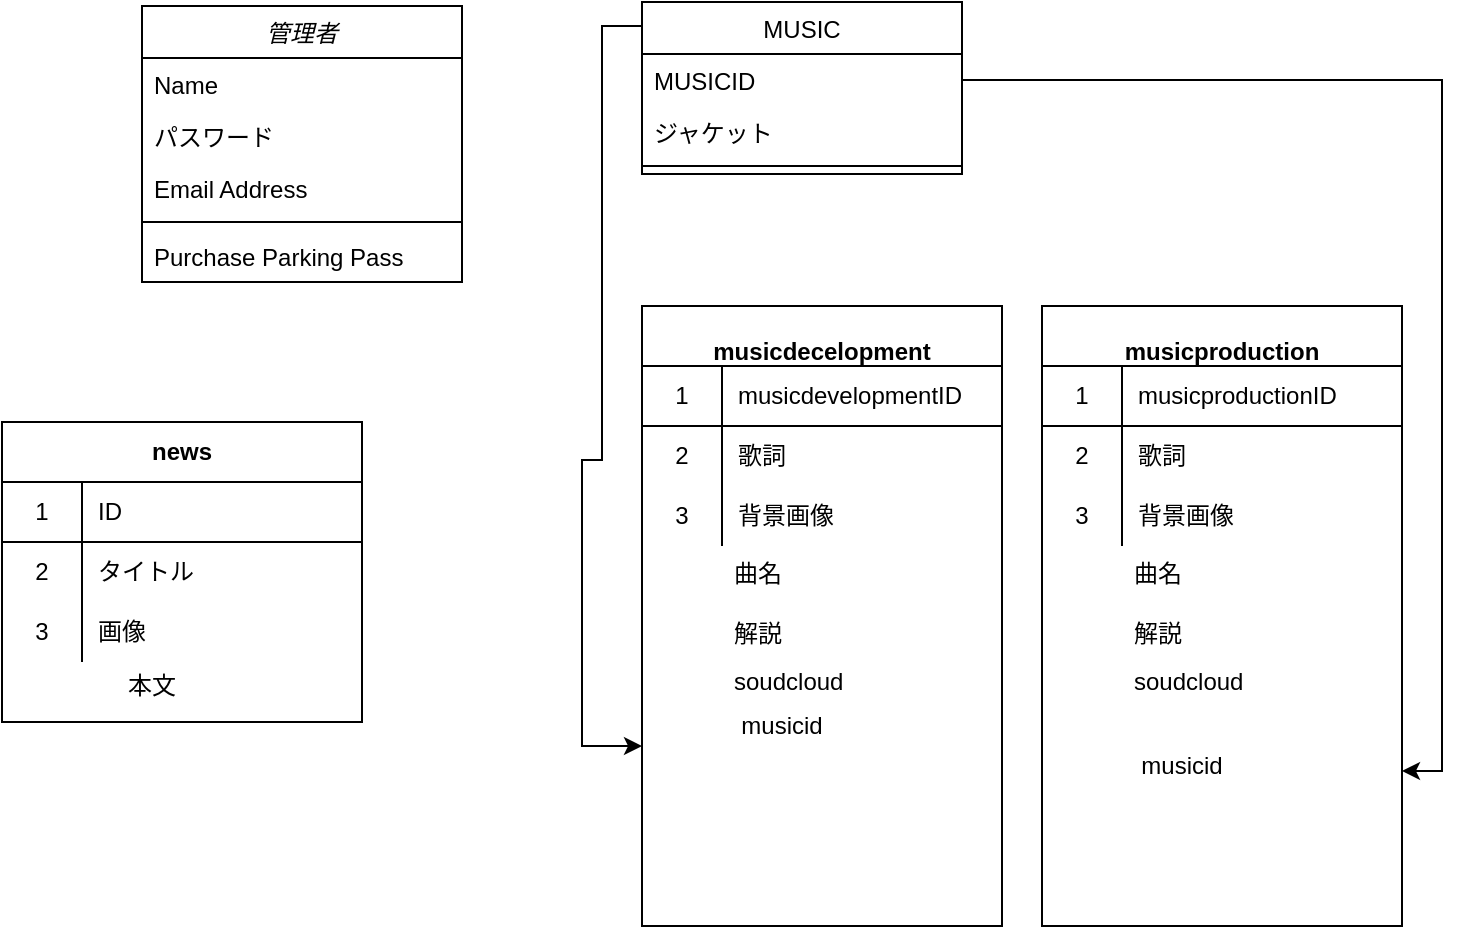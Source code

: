 <mxfile version="14.2.9" type="github">
  <diagram id="C5RBs43oDa-KdzZeNtuy" name="Page-1">
    <mxGraphModel dx="739" dy="551" grid="1" gridSize="10" guides="1" tooltips="1" connect="1" arrows="1" fold="1" page="1" pageScale="1" pageWidth="827" pageHeight="1169" math="0" shadow="0">
      <root>
        <mxCell id="WIyWlLk6GJQsqaUBKTNV-0" />
        <mxCell id="WIyWlLk6GJQsqaUBKTNV-1" parent="WIyWlLk6GJQsqaUBKTNV-0" />
        <mxCell id="zkfFHV4jXpPFQw0GAbJ--0" value="管理者" style="swimlane;fontStyle=2;align=center;verticalAlign=top;childLayout=stackLayout;horizontal=1;startSize=26;horizontalStack=0;resizeParent=1;resizeLast=0;collapsible=1;marginBottom=0;rounded=0;shadow=0;strokeWidth=1;" parent="WIyWlLk6GJQsqaUBKTNV-1" vertex="1">
          <mxGeometry x="220" y="120" width="160" height="138" as="geometry">
            <mxRectangle x="230" y="140" width="160" height="26" as="alternateBounds" />
          </mxGeometry>
        </mxCell>
        <mxCell id="zkfFHV4jXpPFQw0GAbJ--1" value="Name" style="text;align=left;verticalAlign=top;spacingLeft=4;spacingRight=4;overflow=hidden;rotatable=0;points=[[0,0.5],[1,0.5]];portConstraint=eastwest;" parent="zkfFHV4jXpPFQw0GAbJ--0" vertex="1">
          <mxGeometry y="26" width="160" height="26" as="geometry" />
        </mxCell>
        <mxCell id="zkfFHV4jXpPFQw0GAbJ--2" value="パスワード" style="text;align=left;verticalAlign=top;spacingLeft=4;spacingRight=4;overflow=hidden;rotatable=0;points=[[0,0.5],[1,0.5]];portConstraint=eastwest;rounded=0;shadow=0;html=0;" parent="zkfFHV4jXpPFQw0GAbJ--0" vertex="1">
          <mxGeometry y="52" width="160" height="26" as="geometry" />
        </mxCell>
        <mxCell id="zkfFHV4jXpPFQw0GAbJ--3" value="Email Address" style="text;align=left;verticalAlign=top;spacingLeft=4;spacingRight=4;overflow=hidden;rotatable=0;points=[[0,0.5],[1,0.5]];portConstraint=eastwest;rounded=0;shadow=0;html=0;" parent="zkfFHV4jXpPFQw0GAbJ--0" vertex="1">
          <mxGeometry y="78" width="160" height="26" as="geometry" />
        </mxCell>
        <mxCell id="zkfFHV4jXpPFQw0GAbJ--4" value="" style="line;html=1;strokeWidth=1;align=left;verticalAlign=middle;spacingTop=-1;spacingLeft=3;spacingRight=3;rotatable=0;labelPosition=right;points=[];portConstraint=eastwest;" parent="zkfFHV4jXpPFQw0GAbJ--0" vertex="1">
          <mxGeometry y="104" width="160" height="8" as="geometry" />
        </mxCell>
        <mxCell id="zkfFHV4jXpPFQw0GAbJ--5" value="Purchase Parking Pass" style="text;align=left;verticalAlign=top;spacingLeft=4;spacingRight=4;overflow=hidden;rotatable=0;points=[[0,0.5],[1,0.5]];portConstraint=eastwest;" parent="zkfFHV4jXpPFQw0GAbJ--0" vertex="1">
          <mxGeometry y="112" width="160" height="26" as="geometry" />
        </mxCell>
        <mxCell id="-I2Wk822vlFugTh6RMlJ-12" style="edgeStyle=orthogonalEdgeStyle;rounded=0;orthogonalLoop=1;jettySize=auto;html=1;" edge="1" parent="WIyWlLk6GJQsqaUBKTNV-1" source="zkfFHV4jXpPFQw0GAbJ--17">
          <mxGeometry relative="1" as="geometry">
            <mxPoint x="470" y="490" as="targetPoint" />
            <Array as="points">
              <mxPoint x="450" y="130" />
              <mxPoint x="450" y="347" />
              <mxPoint x="440" y="347" />
              <mxPoint x="440" y="490" />
            </Array>
          </mxGeometry>
        </mxCell>
        <mxCell id="zkfFHV4jXpPFQw0GAbJ--17" value="MUSIC" style="swimlane;fontStyle=0;align=center;verticalAlign=top;childLayout=stackLayout;horizontal=1;startSize=26;horizontalStack=0;resizeParent=1;resizeLast=0;collapsible=1;marginBottom=0;rounded=0;shadow=0;strokeWidth=1;" parent="WIyWlLk6GJQsqaUBKTNV-1" vertex="1">
          <mxGeometry x="470" y="118" width="160" height="86" as="geometry">
            <mxRectangle x="550" y="140" width="160" height="26" as="alternateBounds" />
          </mxGeometry>
        </mxCell>
        <mxCell id="zkfFHV4jXpPFQw0GAbJ--18" value="MUSICID" style="text;align=left;verticalAlign=top;spacingLeft=4;spacingRight=4;overflow=hidden;rotatable=0;points=[[0,0.5],[1,0.5]];portConstraint=eastwest;" parent="zkfFHV4jXpPFQw0GAbJ--17" vertex="1">
          <mxGeometry y="26" width="160" height="26" as="geometry" />
        </mxCell>
        <mxCell id="zkfFHV4jXpPFQw0GAbJ--19" value="ジャケット" style="text;align=left;verticalAlign=top;spacingLeft=4;spacingRight=4;overflow=hidden;rotatable=0;points=[[0,0.5],[1,0.5]];portConstraint=eastwest;rounded=0;shadow=0;html=0;" parent="zkfFHV4jXpPFQw0GAbJ--17" vertex="1">
          <mxGeometry y="52" width="160" height="26" as="geometry" />
        </mxCell>
        <mxCell id="zkfFHV4jXpPFQw0GAbJ--23" value="" style="line;html=1;strokeWidth=1;align=left;verticalAlign=middle;spacingTop=-1;spacingLeft=3;spacingRight=3;rotatable=0;labelPosition=right;points=[];portConstraint=eastwest;" parent="zkfFHV4jXpPFQw0GAbJ--17" vertex="1">
          <mxGeometry y="78" width="160" height="8" as="geometry" />
        </mxCell>
        <mxCell id="-I2Wk822vlFugTh6RMlJ-2" value="&lt;br&gt;musicdecelopment" style="shape=table;html=1;whiteSpace=wrap;startSize=30;container=1;collapsible=0;childLayout=tableLayout;fixedRows=1;rowLines=0;fontStyle=1;align=center;" vertex="1" parent="WIyWlLk6GJQsqaUBKTNV-1">
          <mxGeometry x="470" y="270" width="180" height="310" as="geometry" />
        </mxCell>
        <mxCell id="-I2Wk822vlFugTh6RMlJ-3" value="" style="shape=partialRectangle;html=1;whiteSpace=wrap;collapsible=0;dropTarget=0;pointerEvents=0;fillColor=none;top=0;left=0;bottom=1;right=0;points=[[0,0.5],[1,0.5]];portConstraint=eastwest;" vertex="1" parent="-I2Wk822vlFugTh6RMlJ-2">
          <mxGeometry y="30" width="180" height="30" as="geometry" />
        </mxCell>
        <mxCell id="-I2Wk822vlFugTh6RMlJ-4" value="1" style="shape=partialRectangle;html=1;whiteSpace=wrap;connectable=0;fillColor=none;top=0;left=0;bottom=0;right=0;overflow=hidden;" vertex="1" parent="-I2Wk822vlFugTh6RMlJ-3">
          <mxGeometry width="40" height="30" as="geometry" />
        </mxCell>
        <mxCell id="-I2Wk822vlFugTh6RMlJ-5" value="musicdevelopmentID" style="shape=partialRectangle;html=1;whiteSpace=wrap;connectable=0;fillColor=none;top=0;left=0;bottom=0;right=0;align=left;spacingLeft=6;overflow=hidden;" vertex="1" parent="-I2Wk822vlFugTh6RMlJ-3">
          <mxGeometry x="40" width="140" height="30" as="geometry" />
        </mxCell>
        <mxCell id="-I2Wk822vlFugTh6RMlJ-6" value="" style="shape=partialRectangle;html=1;whiteSpace=wrap;collapsible=0;dropTarget=0;pointerEvents=0;fillColor=none;top=0;left=0;bottom=0;right=0;points=[[0,0.5],[1,0.5]];portConstraint=eastwest;" vertex="1" parent="-I2Wk822vlFugTh6RMlJ-2">
          <mxGeometry y="60" width="180" height="30" as="geometry" />
        </mxCell>
        <mxCell id="-I2Wk822vlFugTh6RMlJ-7" value="2" style="shape=partialRectangle;html=1;whiteSpace=wrap;connectable=0;fillColor=none;top=0;left=0;bottom=0;right=0;overflow=hidden;" vertex="1" parent="-I2Wk822vlFugTh6RMlJ-6">
          <mxGeometry width="40" height="30" as="geometry" />
        </mxCell>
        <mxCell id="-I2Wk822vlFugTh6RMlJ-8" value="歌詞" style="shape=partialRectangle;html=1;whiteSpace=wrap;connectable=0;fillColor=none;top=0;left=0;bottom=0;right=0;align=left;spacingLeft=6;overflow=hidden;" vertex="1" parent="-I2Wk822vlFugTh6RMlJ-6">
          <mxGeometry x="40" width="140" height="30" as="geometry" />
        </mxCell>
        <mxCell id="-I2Wk822vlFugTh6RMlJ-9" value="" style="shape=partialRectangle;html=1;whiteSpace=wrap;collapsible=0;dropTarget=0;pointerEvents=0;fillColor=none;top=0;left=0;bottom=0;right=0;points=[[0,0.5],[1,0.5]];portConstraint=eastwest;" vertex="1" parent="-I2Wk822vlFugTh6RMlJ-2">
          <mxGeometry y="90" width="180" height="30" as="geometry" />
        </mxCell>
        <mxCell id="-I2Wk822vlFugTh6RMlJ-10" value="3" style="shape=partialRectangle;html=1;whiteSpace=wrap;connectable=0;fillColor=none;top=0;left=0;bottom=0;right=0;overflow=hidden;" vertex="1" parent="-I2Wk822vlFugTh6RMlJ-9">
          <mxGeometry width="40" height="30" as="geometry" />
        </mxCell>
        <mxCell id="-I2Wk822vlFugTh6RMlJ-11" value="背景画像" style="shape=partialRectangle;html=1;whiteSpace=wrap;connectable=0;fillColor=none;top=0;left=0;bottom=0;right=0;align=left;spacingLeft=6;overflow=hidden;" vertex="1" parent="-I2Wk822vlFugTh6RMlJ-9">
          <mxGeometry x="40" width="140" height="30" as="geometry" />
        </mxCell>
        <mxCell id="-I2Wk822vlFugTh6RMlJ-13" value="解説" style="text;strokeColor=none;fillColor=none;align=left;verticalAlign=top;spacingLeft=4;spacingRight=4;overflow=hidden;rotatable=0;points=[[0,0.5],[1,0.5]];portConstraint=eastwest;" vertex="1" parent="WIyWlLk6GJQsqaUBKTNV-1">
          <mxGeometry x="510" y="420" width="60" height="26" as="geometry" />
        </mxCell>
        <mxCell id="-I2Wk822vlFugTh6RMlJ-14" value="曲名" style="text;strokeColor=none;fillColor=none;align=left;verticalAlign=top;spacingLeft=4;spacingRight=4;overflow=hidden;rotatable=0;points=[[0,0.5],[1,0.5]];portConstraint=eastwest;" vertex="1" parent="WIyWlLk6GJQsqaUBKTNV-1">
          <mxGeometry x="510" y="390" width="60" height="26" as="geometry" />
        </mxCell>
        <mxCell id="-I2Wk822vlFugTh6RMlJ-15" value="soudcloud&#xa;" style="text;strokeColor=none;fillColor=none;align=left;verticalAlign=top;spacingLeft=4;spacingRight=4;overflow=hidden;rotatable=0;points=[[0,0.5],[1,0.5]];portConstraint=eastwest;" vertex="1" parent="WIyWlLk6GJQsqaUBKTNV-1">
          <mxGeometry x="510" y="444" width="80" height="26" as="geometry" />
        </mxCell>
        <mxCell id="-I2Wk822vlFugTh6RMlJ-17" value="musicid" style="text;html=1;strokeColor=none;fillColor=none;align=center;verticalAlign=middle;whiteSpace=wrap;rounded=0;" vertex="1" parent="WIyWlLk6GJQsqaUBKTNV-1">
          <mxGeometry x="510" y="470" width="60" height="20" as="geometry" />
        </mxCell>
        <mxCell id="-I2Wk822vlFugTh6RMlJ-18" value="&lt;br&gt;musicproduction" style="shape=table;html=1;whiteSpace=wrap;startSize=30;container=1;collapsible=0;childLayout=tableLayout;fixedRows=1;rowLines=0;fontStyle=1;align=center;" vertex="1" parent="WIyWlLk6GJQsqaUBKTNV-1">
          <mxGeometry x="670" y="270" width="180" height="310" as="geometry" />
        </mxCell>
        <mxCell id="-I2Wk822vlFugTh6RMlJ-19" value="" style="shape=partialRectangle;html=1;whiteSpace=wrap;collapsible=0;dropTarget=0;pointerEvents=0;fillColor=none;top=0;left=0;bottom=1;right=0;points=[[0,0.5],[1,0.5]];portConstraint=eastwest;" vertex="1" parent="-I2Wk822vlFugTh6RMlJ-18">
          <mxGeometry y="30" width="180" height="30" as="geometry" />
        </mxCell>
        <mxCell id="-I2Wk822vlFugTh6RMlJ-20" value="1" style="shape=partialRectangle;html=1;whiteSpace=wrap;connectable=0;fillColor=none;top=0;left=0;bottom=0;right=0;overflow=hidden;" vertex="1" parent="-I2Wk822vlFugTh6RMlJ-19">
          <mxGeometry width="40" height="30" as="geometry" />
        </mxCell>
        <mxCell id="-I2Wk822vlFugTh6RMlJ-21" value="musicproductionID" style="shape=partialRectangle;html=1;whiteSpace=wrap;connectable=0;fillColor=none;top=0;left=0;bottom=0;right=0;align=left;spacingLeft=6;overflow=hidden;" vertex="1" parent="-I2Wk822vlFugTh6RMlJ-19">
          <mxGeometry x="40" width="140" height="30" as="geometry" />
        </mxCell>
        <mxCell id="-I2Wk822vlFugTh6RMlJ-22" value="" style="shape=partialRectangle;html=1;whiteSpace=wrap;collapsible=0;dropTarget=0;pointerEvents=0;fillColor=none;top=0;left=0;bottom=0;right=0;points=[[0,0.5],[1,0.5]];portConstraint=eastwest;" vertex="1" parent="-I2Wk822vlFugTh6RMlJ-18">
          <mxGeometry y="60" width="180" height="30" as="geometry" />
        </mxCell>
        <mxCell id="-I2Wk822vlFugTh6RMlJ-23" value="2" style="shape=partialRectangle;html=1;whiteSpace=wrap;connectable=0;fillColor=none;top=0;left=0;bottom=0;right=0;overflow=hidden;" vertex="1" parent="-I2Wk822vlFugTh6RMlJ-22">
          <mxGeometry width="40" height="30" as="geometry" />
        </mxCell>
        <mxCell id="-I2Wk822vlFugTh6RMlJ-24" value="歌詞" style="shape=partialRectangle;html=1;whiteSpace=wrap;connectable=0;fillColor=none;top=0;left=0;bottom=0;right=0;align=left;spacingLeft=6;overflow=hidden;" vertex="1" parent="-I2Wk822vlFugTh6RMlJ-22">
          <mxGeometry x="40" width="140" height="30" as="geometry" />
        </mxCell>
        <mxCell id="-I2Wk822vlFugTh6RMlJ-25" value="" style="shape=partialRectangle;html=1;whiteSpace=wrap;collapsible=0;dropTarget=0;pointerEvents=0;fillColor=none;top=0;left=0;bottom=0;right=0;points=[[0,0.5],[1,0.5]];portConstraint=eastwest;" vertex="1" parent="-I2Wk822vlFugTh6RMlJ-18">
          <mxGeometry y="90" width="180" height="30" as="geometry" />
        </mxCell>
        <mxCell id="-I2Wk822vlFugTh6RMlJ-26" value="3" style="shape=partialRectangle;html=1;whiteSpace=wrap;connectable=0;fillColor=none;top=0;left=0;bottom=0;right=0;overflow=hidden;" vertex="1" parent="-I2Wk822vlFugTh6RMlJ-25">
          <mxGeometry width="40" height="30" as="geometry" />
        </mxCell>
        <mxCell id="-I2Wk822vlFugTh6RMlJ-27" value="背景画像" style="shape=partialRectangle;html=1;whiteSpace=wrap;connectable=0;fillColor=none;top=0;left=0;bottom=0;right=0;align=left;spacingLeft=6;overflow=hidden;" vertex="1" parent="-I2Wk822vlFugTh6RMlJ-25">
          <mxGeometry x="40" width="140" height="30" as="geometry" />
        </mxCell>
        <mxCell id="-I2Wk822vlFugTh6RMlJ-28" value="解説" style="text;strokeColor=none;fillColor=none;align=left;verticalAlign=top;spacingLeft=4;spacingRight=4;overflow=hidden;rotatable=0;points=[[0,0.5],[1,0.5]];portConstraint=eastwest;" vertex="1" parent="WIyWlLk6GJQsqaUBKTNV-1">
          <mxGeometry x="710" y="420" width="60" height="26" as="geometry" />
        </mxCell>
        <mxCell id="-I2Wk822vlFugTh6RMlJ-29" value="曲名" style="text;strokeColor=none;fillColor=none;align=left;verticalAlign=top;spacingLeft=4;spacingRight=4;overflow=hidden;rotatable=0;points=[[0,0.5],[1,0.5]];portConstraint=eastwest;" vertex="1" parent="WIyWlLk6GJQsqaUBKTNV-1">
          <mxGeometry x="710" y="390" width="60" height="26" as="geometry" />
        </mxCell>
        <mxCell id="-I2Wk822vlFugTh6RMlJ-30" value="soudcloud&#xa;" style="text;strokeColor=none;fillColor=none;align=left;verticalAlign=top;spacingLeft=4;spacingRight=4;overflow=hidden;rotatable=0;points=[[0,0.5],[1,0.5]];portConstraint=eastwest;" vertex="1" parent="WIyWlLk6GJQsqaUBKTNV-1">
          <mxGeometry x="710" y="444" width="80" height="26" as="geometry" />
        </mxCell>
        <mxCell id="-I2Wk822vlFugTh6RMlJ-31" value="musicid" style="text;html=1;strokeColor=none;fillColor=none;align=center;verticalAlign=middle;whiteSpace=wrap;rounded=0;" vertex="1" parent="WIyWlLk6GJQsqaUBKTNV-1">
          <mxGeometry x="710" y="490" width="60" height="20" as="geometry" />
        </mxCell>
        <mxCell id="-I2Wk822vlFugTh6RMlJ-32" style="edgeStyle=orthogonalEdgeStyle;rounded=0;orthogonalLoop=1;jettySize=auto;html=1;exitX=1;exitY=0.5;exitDx=0;exitDy=0;entryX=1;entryY=0.75;entryDx=0;entryDy=0;" edge="1" parent="WIyWlLk6GJQsqaUBKTNV-1" source="zkfFHV4jXpPFQw0GAbJ--18" target="-I2Wk822vlFugTh6RMlJ-18">
          <mxGeometry relative="1" as="geometry" />
        </mxCell>
        <mxCell id="-I2Wk822vlFugTh6RMlJ-33" value="news" style="shape=table;html=1;whiteSpace=wrap;startSize=30;container=1;collapsible=0;childLayout=tableLayout;fixedRows=1;rowLines=0;fontStyle=1;align=center;" vertex="1" parent="WIyWlLk6GJQsqaUBKTNV-1">
          <mxGeometry x="150" y="328" width="180" height="150" as="geometry" />
        </mxCell>
        <mxCell id="-I2Wk822vlFugTh6RMlJ-34" value="" style="shape=partialRectangle;html=1;whiteSpace=wrap;collapsible=0;dropTarget=0;pointerEvents=0;fillColor=none;top=0;left=0;bottom=1;right=0;points=[[0,0.5],[1,0.5]];portConstraint=eastwest;" vertex="1" parent="-I2Wk822vlFugTh6RMlJ-33">
          <mxGeometry y="30" width="180" height="30" as="geometry" />
        </mxCell>
        <mxCell id="-I2Wk822vlFugTh6RMlJ-35" value="1" style="shape=partialRectangle;html=1;whiteSpace=wrap;connectable=0;fillColor=none;top=0;left=0;bottom=0;right=0;overflow=hidden;" vertex="1" parent="-I2Wk822vlFugTh6RMlJ-34">
          <mxGeometry width="40" height="30" as="geometry" />
        </mxCell>
        <mxCell id="-I2Wk822vlFugTh6RMlJ-36" value="ID" style="shape=partialRectangle;html=1;whiteSpace=wrap;connectable=0;fillColor=none;top=0;left=0;bottom=0;right=0;align=left;spacingLeft=6;overflow=hidden;" vertex="1" parent="-I2Wk822vlFugTh6RMlJ-34">
          <mxGeometry x="40" width="140" height="30" as="geometry" />
        </mxCell>
        <mxCell id="-I2Wk822vlFugTh6RMlJ-37" value="" style="shape=partialRectangle;html=1;whiteSpace=wrap;collapsible=0;dropTarget=0;pointerEvents=0;fillColor=none;top=0;left=0;bottom=0;right=0;points=[[0,0.5],[1,0.5]];portConstraint=eastwest;" vertex="1" parent="-I2Wk822vlFugTh6RMlJ-33">
          <mxGeometry y="60" width="180" height="30" as="geometry" />
        </mxCell>
        <mxCell id="-I2Wk822vlFugTh6RMlJ-38" value="2" style="shape=partialRectangle;html=1;whiteSpace=wrap;connectable=0;fillColor=none;top=0;left=0;bottom=0;right=0;overflow=hidden;" vertex="1" parent="-I2Wk822vlFugTh6RMlJ-37">
          <mxGeometry width="40" height="30" as="geometry" />
        </mxCell>
        <mxCell id="-I2Wk822vlFugTh6RMlJ-39" value="タイトル" style="shape=partialRectangle;html=1;whiteSpace=wrap;connectable=0;fillColor=none;top=0;left=0;bottom=0;right=0;align=left;spacingLeft=6;overflow=hidden;" vertex="1" parent="-I2Wk822vlFugTh6RMlJ-37">
          <mxGeometry x="40" width="140" height="30" as="geometry" />
        </mxCell>
        <mxCell id="-I2Wk822vlFugTh6RMlJ-40" value="" style="shape=partialRectangle;html=1;whiteSpace=wrap;collapsible=0;dropTarget=0;pointerEvents=0;fillColor=none;top=0;left=0;bottom=0;right=0;points=[[0,0.5],[1,0.5]];portConstraint=eastwest;" vertex="1" parent="-I2Wk822vlFugTh6RMlJ-33">
          <mxGeometry y="90" width="180" height="30" as="geometry" />
        </mxCell>
        <mxCell id="-I2Wk822vlFugTh6RMlJ-41" value="3" style="shape=partialRectangle;html=1;whiteSpace=wrap;connectable=0;fillColor=none;top=0;left=0;bottom=0;right=0;overflow=hidden;" vertex="1" parent="-I2Wk822vlFugTh6RMlJ-40">
          <mxGeometry width="40" height="30" as="geometry" />
        </mxCell>
        <mxCell id="-I2Wk822vlFugTh6RMlJ-42" value="画像" style="shape=partialRectangle;html=1;whiteSpace=wrap;connectable=0;fillColor=none;top=0;left=0;bottom=0;right=0;align=left;spacingLeft=6;overflow=hidden;" vertex="1" parent="-I2Wk822vlFugTh6RMlJ-40">
          <mxGeometry x="40" width="140" height="30" as="geometry" />
        </mxCell>
        <mxCell id="-I2Wk822vlFugTh6RMlJ-43" value="本文" style="text;html=1;strokeColor=none;fillColor=none;align=center;verticalAlign=middle;whiteSpace=wrap;rounded=0;" vertex="1" parent="WIyWlLk6GJQsqaUBKTNV-1">
          <mxGeometry x="190" y="450" width="70" height="20" as="geometry" />
        </mxCell>
      </root>
    </mxGraphModel>
  </diagram>
</mxfile>
